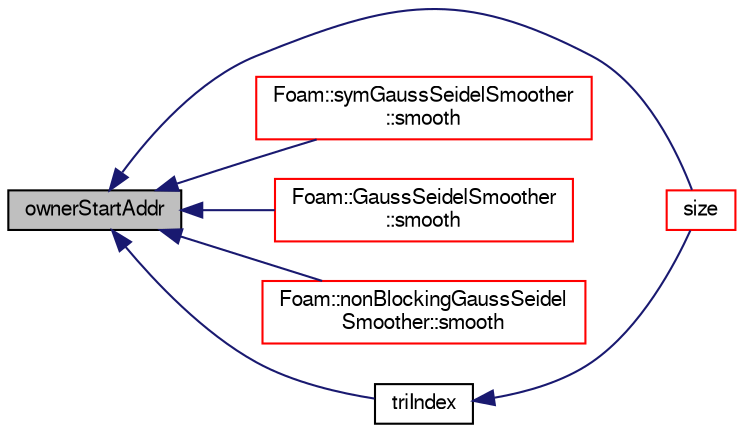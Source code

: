 digraph "ownerStartAddr"
{
  bgcolor="transparent";
  edge [fontname="FreeSans",fontsize="10",labelfontname="FreeSans",labelfontsize="10"];
  node [fontname="FreeSans",fontsize="10",shape=record];
  rankdir="LR";
  Node4531 [label="ownerStartAddr",height=0.2,width=0.4,color="black", fillcolor="grey75", style="filled", fontcolor="black"];
  Node4531 -> Node4532 [dir="back",color="midnightblue",fontsize="10",style="solid",fontname="FreeSans"];
  Node4532 [label="size",height=0.2,width=0.4,color="red",URL="$a26850.html#a9facbf0a118d395c89884e45a5ca4e4b",tooltip="Return number of equations. "];
  Node4531 -> Node4596 [dir="back",color="midnightblue",fontsize="10",style="solid",fontname="FreeSans"];
  Node4596 [label="Foam::symGaussSeidelSmoother\l::smooth",height=0.2,width=0.4,color="red",URL="$a26950.html#a8622cba882900a35ce041c544a6134c0",tooltip="Smooth for the given number of sweeps. "];
  Node4531 -> Node4598 [dir="back",color="midnightblue",fontsize="10",style="solid",fontname="FreeSans"];
  Node4598 [label="Foam::GaussSeidelSmoother\l::smooth",height=0.2,width=0.4,color="red",URL="$a26942.html#a8622cba882900a35ce041c544a6134c0",tooltip="Smooth for the given number of sweeps. "];
  Node4531 -> Node4600 [dir="back",color="midnightblue",fontsize="10",style="solid",fontname="FreeSans"];
  Node4600 [label="Foam::nonBlockingGaussSeidel\lSmoother::smooth",height=0.2,width=0.4,color="red",URL="$a26946.html#a84def9b216d3c88d8c9d2e410aa7ff04",tooltip="Smooth for the given number of sweeps. "];
  Node4531 -> Node4602 [dir="back",color="midnightblue",fontsize="10",style="solid",fontname="FreeSans"];
  Node4602 [label="triIndex",height=0.2,width=0.4,color="black",URL="$a26850.html#afe60b4ce8347859fa8ce1eb6ca64328f",tooltip="Return off-diagonal index given owner and neighbour label. "];
  Node4602 -> Node4532 [dir="back",color="midnightblue",fontsize="10",style="solid",fontname="FreeSans"];
}
